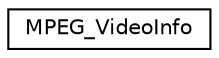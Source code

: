 digraph "Graphical Class Hierarchy"
{
 // LATEX_PDF_SIZE
  edge [fontname="Helvetica",fontsize="10",labelfontname="Helvetica",labelfontsize="10"];
  node [fontname="Helvetica",fontsize="10",shape=record];
  rankdir="LR";
  Node0 [label="MPEG_VideoInfo",height=0.2,width=0.4,color="black", fillcolor="white", style="filled",URL="$d1/de6/structMPEG__VideoInfo.html",tooltip=" "];
}
